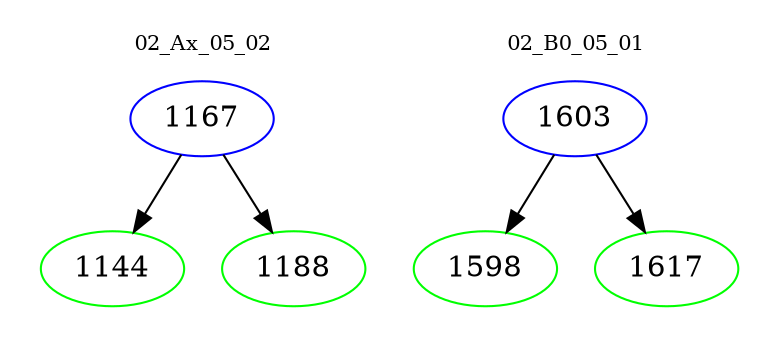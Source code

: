 digraph{
subgraph cluster_0 {
color = white
label = "02_Ax_05_02";
fontsize=10;
T0_1167 [label="1167", color="blue"]
T0_1167 -> T0_1144 [color="black"]
T0_1144 [label="1144", color="green"]
T0_1167 -> T0_1188 [color="black"]
T0_1188 [label="1188", color="green"]
}
subgraph cluster_1 {
color = white
label = "02_B0_05_01";
fontsize=10;
T1_1603 [label="1603", color="blue"]
T1_1603 -> T1_1598 [color="black"]
T1_1598 [label="1598", color="green"]
T1_1603 -> T1_1617 [color="black"]
T1_1617 [label="1617", color="green"]
}
}
